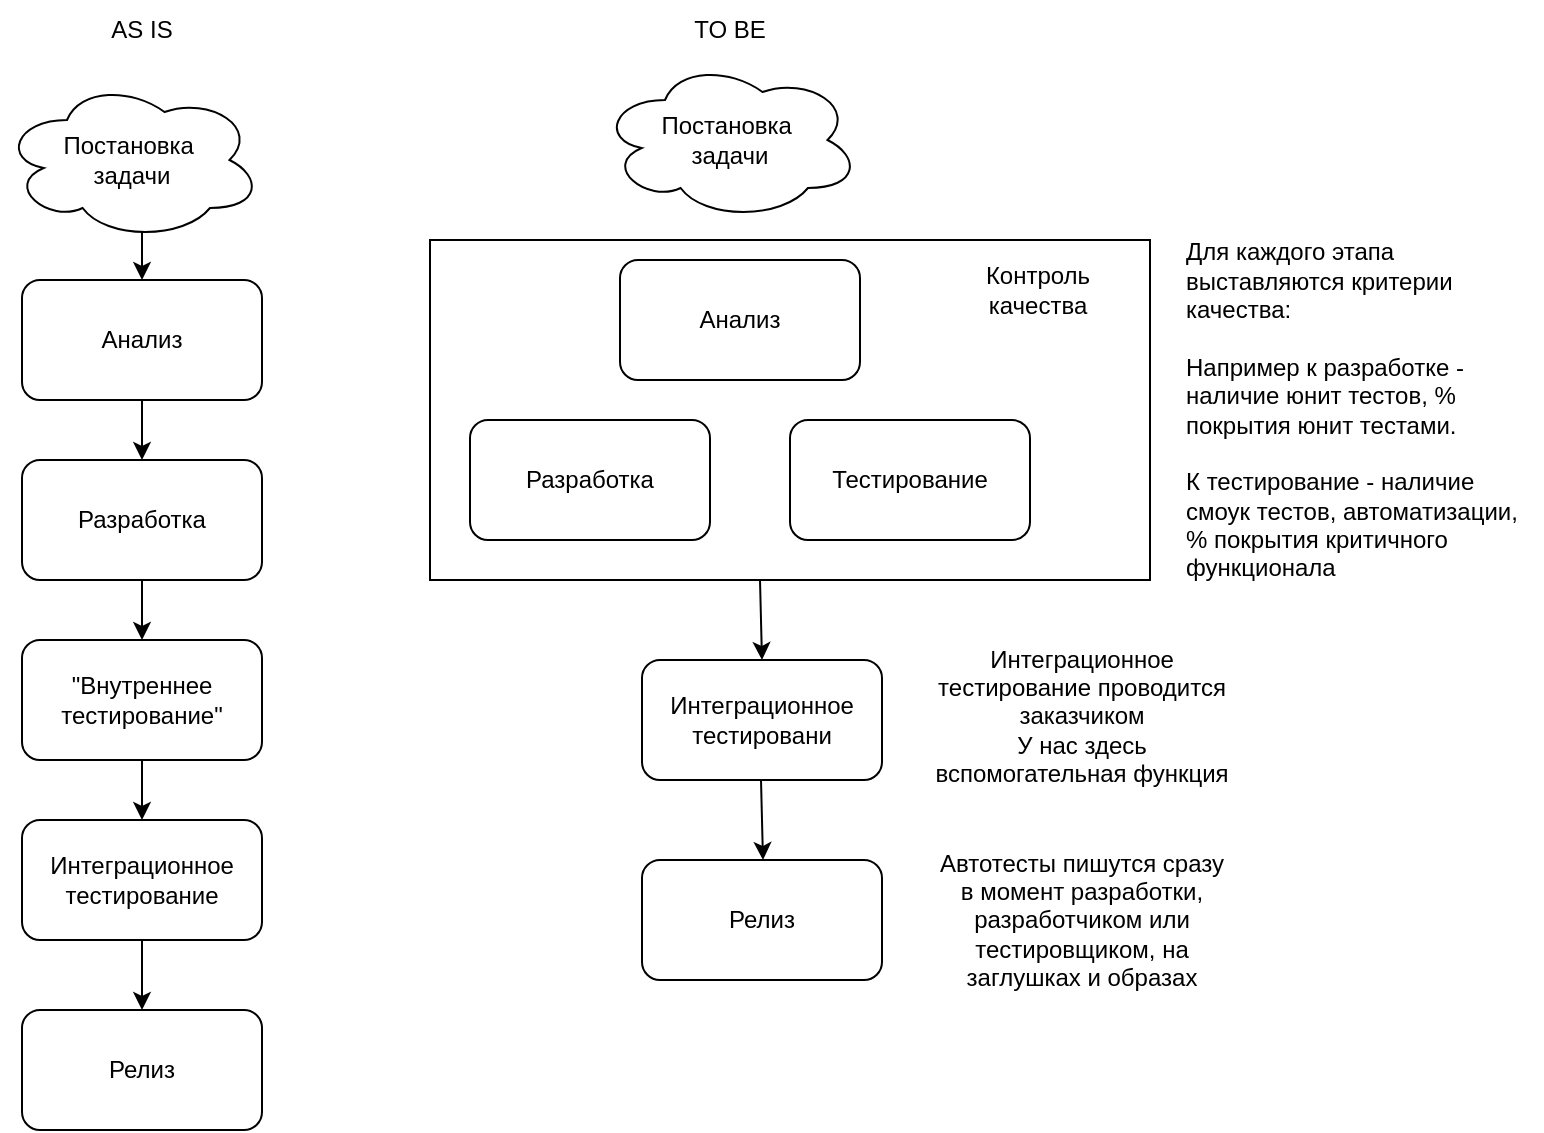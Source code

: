 <mxfile version="24.8.4">
  <diagram id="C5RBs43oDa-KdzZeNtuy" name="Page-1">
    <mxGraphModel dx="1050" dy="522" grid="1" gridSize="10" guides="1" tooltips="1" connect="1" arrows="1" fold="1" page="1" pageScale="1" pageWidth="827" pageHeight="1169" math="0" shadow="0">
      <root>
        <mxCell id="WIyWlLk6GJQsqaUBKTNV-0" />
        <mxCell id="WIyWlLk6GJQsqaUBKTNV-1" parent="WIyWlLk6GJQsqaUBKTNV-0" />
        <mxCell id="RS3bUzRD-i_pdQIDfRQ3-31" value="" style="rounded=0;whiteSpace=wrap;html=1;" vertex="1" parent="WIyWlLk6GJQsqaUBKTNV-1">
          <mxGeometry x="234" y="140" width="360" height="170" as="geometry" />
        </mxCell>
        <mxCell id="RS3bUzRD-i_pdQIDfRQ3-0" value="AS IS" style="text;html=1;align=center;verticalAlign=middle;whiteSpace=wrap;rounded=0;" vertex="1" parent="WIyWlLk6GJQsqaUBKTNV-1">
          <mxGeometry x="60" y="20" width="60" height="30" as="geometry" />
        </mxCell>
        <mxCell id="RS3bUzRD-i_pdQIDfRQ3-18" style="edgeStyle=orthogonalEdgeStyle;rounded=0;orthogonalLoop=1;jettySize=auto;html=1;exitX=0.55;exitY=0.95;exitDx=0;exitDy=0;exitPerimeter=0;entryX=0.5;entryY=0;entryDx=0;entryDy=0;" edge="1" parent="WIyWlLk6GJQsqaUBKTNV-1" source="RS3bUzRD-i_pdQIDfRQ3-4" target="RS3bUzRD-i_pdQIDfRQ3-5">
          <mxGeometry relative="1" as="geometry" />
        </mxCell>
        <mxCell id="RS3bUzRD-i_pdQIDfRQ3-4" value="Постановка&amp;nbsp;&lt;div&gt;задачи&lt;/div&gt;" style="ellipse;shape=cloud;whiteSpace=wrap;html=1;" vertex="1" parent="WIyWlLk6GJQsqaUBKTNV-1">
          <mxGeometry x="20" y="60" width="130" height="80" as="geometry" />
        </mxCell>
        <mxCell id="RS3bUzRD-i_pdQIDfRQ3-10" style="edgeStyle=orthogonalEdgeStyle;rounded=0;orthogonalLoop=1;jettySize=auto;html=1;exitX=0.5;exitY=1;exitDx=0;exitDy=0;entryX=0.5;entryY=0;entryDx=0;entryDy=0;" edge="1" parent="WIyWlLk6GJQsqaUBKTNV-1" source="RS3bUzRD-i_pdQIDfRQ3-5" target="RS3bUzRD-i_pdQIDfRQ3-6">
          <mxGeometry relative="1" as="geometry" />
        </mxCell>
        <mxCell id="RS3bUzRD-i_pdQIDfRQ3-5" value="Анализ" style="rounded=1;whiteSpace=wrap;html=1;" vertex="1" parent="WIyWlLk6GJQsqaUBKTNV-1">
          <mxGeometry x="30" y="160" width="120" height="60" as="geometry" />
        </mxCell>
        <mxCell id="RS3bUzRD-i_pdQIDfRQ3-13" style="edgeStyle=orthogonalEdgeStyle;rounded=0;orthogonalLoop=1;jettySize=auto;html=1;exitX=0.5;exitY=1;exitDx=0;exitDy=0;" edge="1" parent="WIyWlLk6GJQsqaUBKTNV-1" source="RS3bUzRD-i_pdQIDfRQ3-6" target="RS3bUzRD-i_pdQIDfRQ3-7">
          <mxGeometry relative="1" as="geometry" />
        </mxCell>
        <mxCell id="RS3bUzRD-i_pdQIDfRQ3-6" value="Разработка" style="rounded=1;whiteSpace=wrap;html=1;" vertex="1" parent="WIyWlLk6GJQsqaUBKTNV-1">
          <mxGeometry x="30" y="250" width="120" height="60" as="geometry" />
        </mxCell>
        <mxCell id="RS3bUzRD-i_pdQIDfRQ3-39" style="edgeStyle=orthogonalEdgeStyle;rounded=0;orthogonalLoop=1;jettySize=auto;html=1;exitX=0.5;exitY=1;exitDx=0;exitDy=0;entryX=0.5;entryY=0;entryDx=0;entryDy=0;" edge="1" parent="WIyWlLk6GJQsqaUBKTNV-1" source="RS3bUzRD-i_pdQIDfRQ3-7" target="RS3bUzRD-i_pdQIDfRQ3-35">
          <mxGeometry relative="1" as="geometry" />
        </mxCell>
        <mxCell id="RS3bUzRD-i_pdQIDfRQ3-7" value="&quot;Внутреннее тестирование&quot;" style="rounded=1;whiteSpace=wrap;html=1;" vertex="1" parent="WIyWlLk6GJQsqaUBKTNV-1">
          <mxGeometry x="30" y="340" width="120" height="60" as="geometry" />
        </mxCell>
        <mxCell id="RS3bUzRD-i_pdQIDfRQ3-8" value="Релиз" style="rounded=1;whiteSpace=wrap;html=1;" vertex="1" parent="WIyWlLk6GJQsqaUBKTNV-1">
          <mxGeometry x="30" y="525" width="120" height="60" as="geometry" />
        </mxCell>
        <mxCell id="RS3bUzRD-i_pdQIDfRQ3-19" value="TO BE" style="text;html=1;align=center;verticalAlign=middle;whiteSpace=wrap;rounded=0;" vertex="1" parent="WIyWlLk6GJQsqaUBKTNV-1">
          <mxGeometry x="354" y="20" width="60" height="30" as="geometry" />
        </mxCell>
        <mxCell id="RS3bUzRD-i_pdQIDfRQ3-21" value="Постановка&amp;nbsp;&lt;div&gt;задачи&lt;/div&gt;" style="ellipse;shape=cloud;whiteSpace=wrap;html=1;" vertex="1" parent="WIyWlLk6GJQsqaUBKTNV-1">
          <mxGeometry x="319" y="50" width="130" height="80" as="geometry" />
        </mxCell>
        <mxCell id="RS3bUzRD-i_pdQIDfRQ3-23" value="Анализ" style="rounded=1;whiteSpace=wrap;html=1;" vertex="1" parent="WIyWlLk6GJQsqaUBKTNV-1">
          <mxGeometry x="329" y="150" width="120" height="60" as="geometry" />
        </mxCell>
        <mxCell id="RS3bUzRD-i_pdQIDfRQ3-25" value="Разработка" style="rounded=1;whiteSpace=wrap;html=1;" vertex="1" parent="WIyWlLk6GJQsqaUBKTNV-1">
          <mxGeometry x="254" y="230" width="120" height="60" as="geometry" />
        </mxCell>
        <mxCell id="RS3bUzRD-i_pdQIDfRQ3-27" value="Тестирование" style="rounded=1;whiteSpace=wrap;html=1;" vertex="1" parent="WIyWlLk6GJQsqaUBKTNV-1">
          <mxGeometry x="414" y="230" width="120" height="60" as="geometry" />
        </mxCell>
        <mxCell id="RS3bUzRD-i_pdQIDfRQ3-28" value="Релиз" style="rounded=1;whiteSpace=wrap;html=1;" vertex="1" parent="WIyWlLk6GJQsqaUBKTNV-1">
          <mxGeometry x="340" y="450" width="120" height="60" as="geometry" />
        </mxCell>
        <mxCell id="RS3bUzRD-i_pdQIDfRQ3-32" value="Контроль качества" style="text;html=1;align=center;verticalAlign=middle;whiteSpace=wrap;rounded=0;" vertex="1" parent="WIyWlLk6GJQsqaUBKTNV-1">
          <mxGeometry x="490" y="150" width="96" height="30" as="geometry" />
        </mxCell>
        <mxCell id="RS3bUzRD-i_pdQIDfRQ3-33" value="Для каждого этапа выставляются критерии качества:&lt;div&gt;&lt;br&gt;&lt;/div&gt;&lt;div&gt;Например к разработке -&amp;nbsp; наличие юнит тестов, % покрытия юнит тестами.&lt;/div&gt;&lt;div&gt;&lt;br&gt;&lt;/div&gt;&lt;div&gt;К тестирование - наличие смоук тестов, автоматизации, % покрытия критичного функционала&lt;/div&gt;" style="text;html=1;align=left;verticalAlign=middle;whiteSpace=wrap;rounded=0;" vertex="1" parent="WIyWlLk6GJQsqaUBKTNV-1">
          <mxGeometry x="610" y="140" width="180" height="170" as="geometry" />
        </mxCell>
        <mxCell id="RS3bUzRD-i_pdQIDfRQ3-34" value="Интеграционное тестировани" style="rounded=1;whiteSpace=wrap;html=1;" vertex="1" parent="WIyWlLk6GJQsqaUBKTNV-1">
          <mxGeometry x="340" y="350" width="120" height="60" as="geometry" />
        </mxCell>
        <mxCell id="RS3bUzRD-i_pdQIDfRQ3-40" style="edgeStyle=orthogonalEdgeStyle;rounded=0;orthogonalLoop=1;jettySize=auto;html=1;exitX=0.5;exitY=1;exitDx=0;exitDy=0;entryX=0.5;entryY=0;entryDx=0;entryDy=0;" edge="1" parent="WIyWlLk6GJQsqaUBKTNV-1" source="RS3bUzRD-i_pdQIDfRQ3-35" target="RS3bUzRD-i_pdQIDfRQ3-8">
          <mxGeometry relative="1" as="geometry">
            <mxPoint x="90" y="520" as="targetPoint" />
          </mxGeometry>
        </mxCell>
        <mxCell id="RS3bUzRD-i_pdQIDfRQ3-35" value="Интеграционное тестирование" style="rounded=1;whiteSpace=wrap;html=1;" vertex="1" parent="WIyWlLk6GJQsqaUBKTNV-1">
          <mxGeometry x="30" y="430" width="120" height="60" as="geometry" />
        </mxCell>
        <mxCell id="RS3bUzRD-i_pdQIDfRQ3-42" value="" style="endArrow=classic;html=1;rounded=0;entryX=0.5;entryY=0;entryDx=0;entryDy=0;" edge="1" parent="WIyWlLk6GJQsqaUBKTNV-1" target="RS3bUzRD-i_pdQIDfRQ3-34">
          <mxGeometry width="50" height="50" relative="1" as="geometry">
            <mxPoint x="399" y="310" as="sourcePoint" />
            <mxPoint x="449" y="260" as="targetPoint" />
          </mxGeometry>
        </mxCell>
        <mxCell id="RS3bUzRD-i_pdQIDfRQ3-44" value="" style="endArrow=classic;html=1;rounded=0;entryX=0.5;entryY=0;entryDx=0;entryDy=0;" edge="1" parent="WIyWlLk6GJQsqaUBKTNV-1">
          <mxGeometry width="50" height="50" relative="1" as="geometry">
            <mxPoint x="399.5" y="410" as="sourcePoint" />
            <mxPoint x="400.5" y="450" as="targetPoint" />
          </mxGeometry>
        </mxCell>
        <mxCell id="RS3bUzRD-i_pdQIDfRQ3-45" value="Интеграционное тестирование проводится заказчиком&lt;div&gt;У нас здесь вспомогательная функция&lt;/div&gt;" style="text;html=1;align=center;verticalAlign=middle;whiteSpace=wrap;rounded=0;" vertex="1" parent="WIyWlLk6GJQsqaUBKTNV-1">
          <mxGeometry x="480" y="355" width="160" height="45" as="geometry" />
        </mxCell>
        <mxCell id="RS3bUzRD-i_pdQIDfRQ3-46" value="Автотесты пишутся сразу в момент разработки, разработчиком или тестировщиком, на заглушках и образах" style="text;html=1;align=center;verticalAlign=middle;whiteSpace=wrap;rounded=0;" vertex="1" parent="WIyWlLk6GJQsqaUBKTNV-1">
          <mxGeometry x="485" y="435" width="150" height="90" as="geometry" />
        </mxCell>
      </root>
    </mxGraphModel>
  </diagram>
</mxfile>
